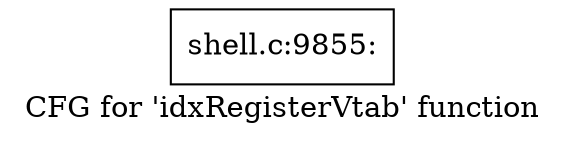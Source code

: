 digraph "CFG for 'idxRegisterVtab' function" {
	label="CFG for 'idxRegisterVtab' function";

	Node0x560276bf2800 [shape=record,label="{shell.c:9855:}"];
}
